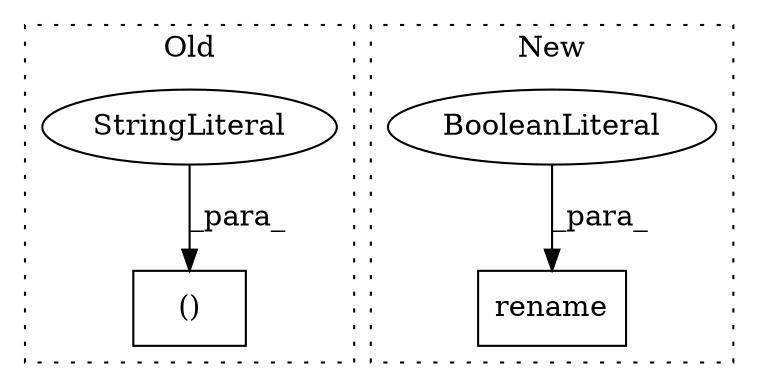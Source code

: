 digraph G {
subgraph cluster0 {
1 [label="()" a="106" s="3721" l="59" shape="box"];
4 [label="StringLiteral" a="45" s="3746" l="9" shape="ellipse"];
label = "Old";
style="dotted";
}
subgraph cluster1 {
2 [label="rename" a="32" s="6936,6965" l="7,1" shape="box"];
3 [label="BooleanLiteral" a="9" s="6961" l="4" shape="ellipse"];
label = "New";
style="dotted";
}
3 -> 2 [label="_para_"];
4 -> 1 [label="_para_"];
}